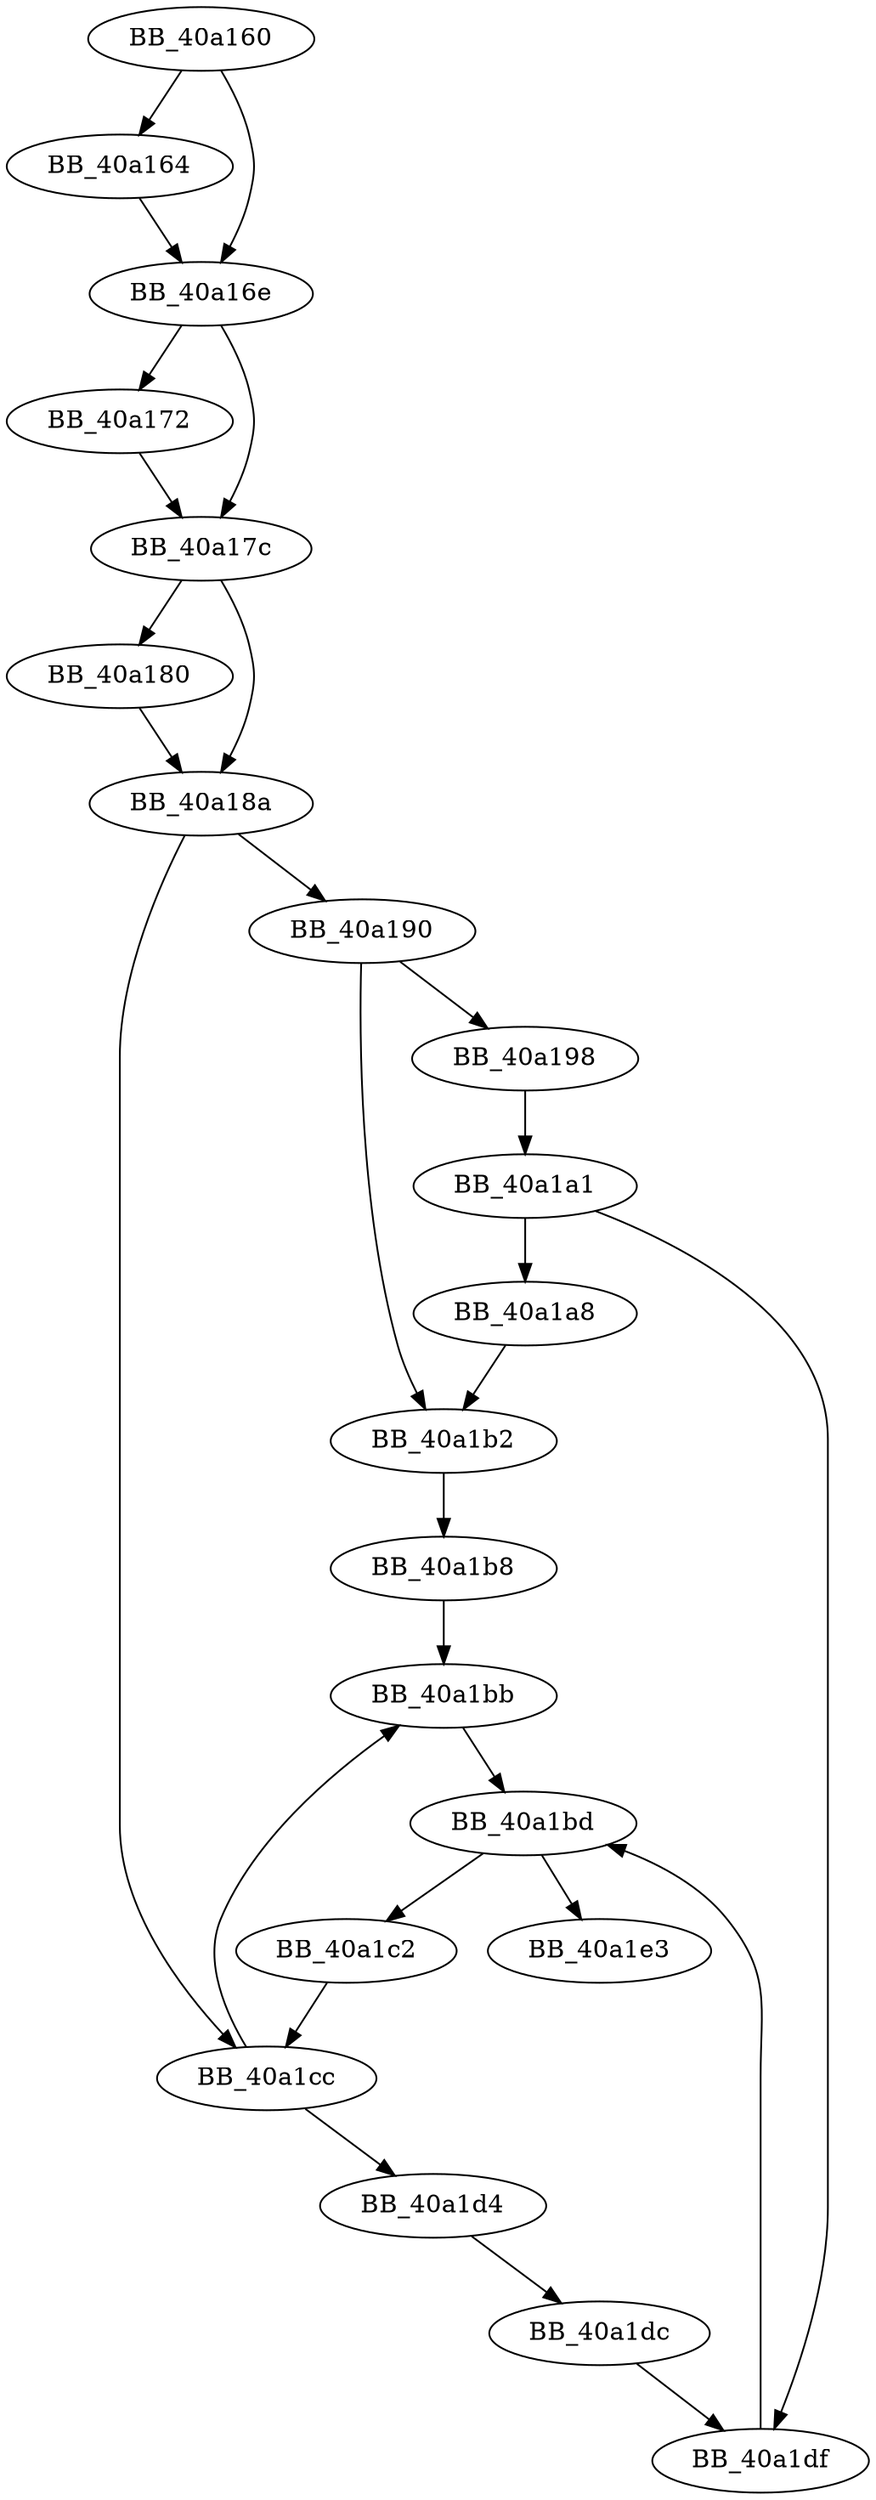 DiGraph sub_40A160{
BB_40a160->BB_40a164
BB_40a160->BB_40a16e
BB_40a164->BB_40a16e
BB_40a16e->BB_40a172
BB_40a16e->BB_40a17c
BB_40a172->BB_40a17c
BB_40a17c->BB_40a180
BB_40a17c->BB_40a18a
BB_40a180->BB_40a18a
BB_40a18a->BB_40a190
BB_40a18a->BB_40a1cc
BB_40a190->BB_40a198
BB_40a190->BB_40a1b2
BB_40a198->BB_40a1a1
BB_40a1a1->BB_40a1a8
BB_40a1a1->BB_40a1df
BB_40a1a8->BB_40a1b2
BB_40a1b2->BB_40a1b8
BB_40a1b8->BB_40a1bb
BB_40a1bb->BB_40a1bd
BB_40a1bd->BB_40a1c2
BB_40a1bd->BB_40a1e3
BB_40a1c2->BB_40a1cc
BB_40a1cc->BB_40a1bb
BB_40a1cc->BB_40a1d4
BB_40a1d4->BB_40a1dc
BB_40a1dc->BB_40a1df
BB_40a1df->BB_40a1bd
}
